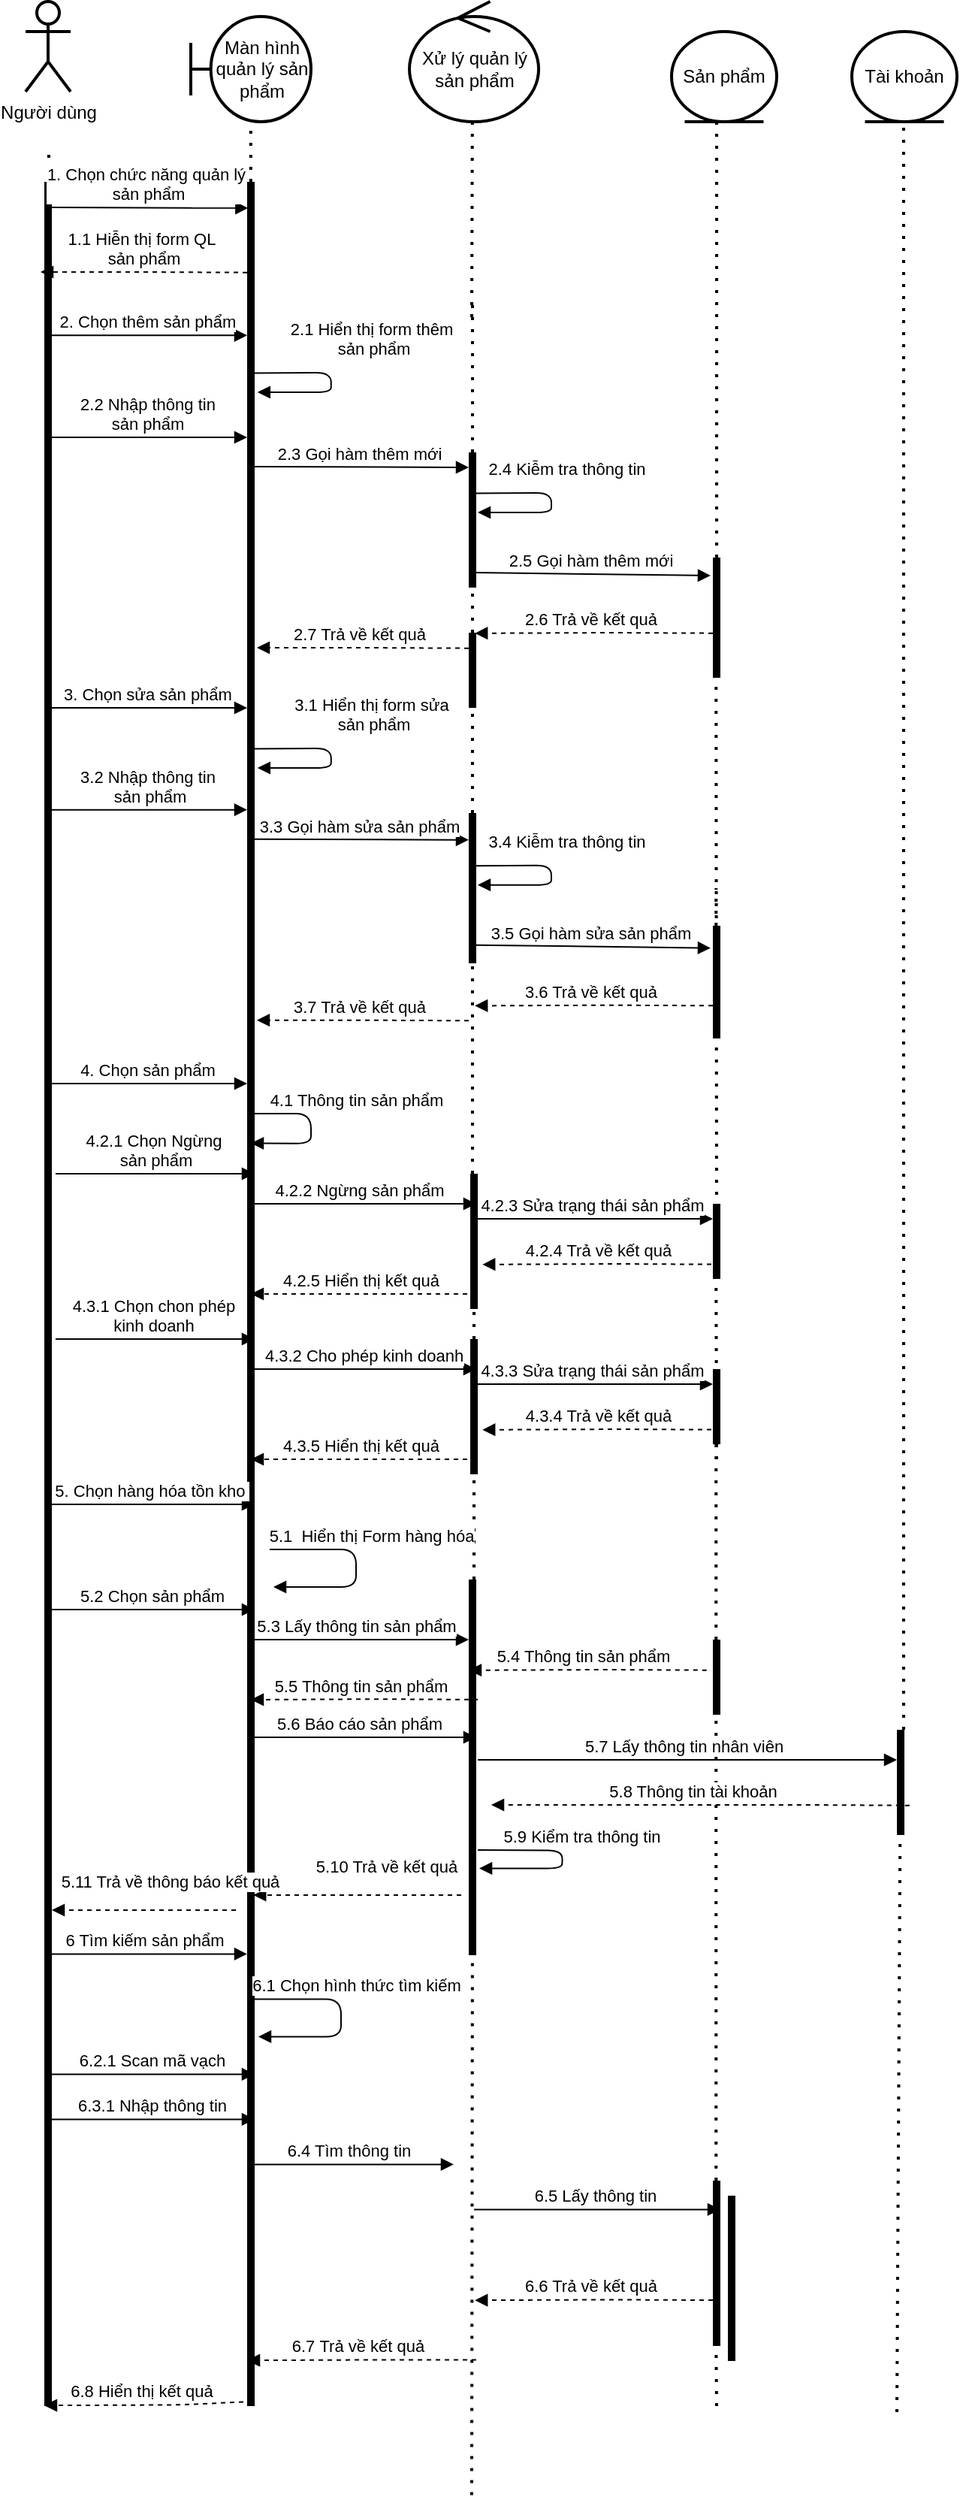 <mxfile version="13.9.9" type="device"><diagram id="kgpKYQtTHZ0yAKxKKP6v" name="Page-1"><mxGraphModel dx="1285" dy="582" grid="1" gridSize="10" guides="1" tooltips="1" connect="1" arrows="1" fold="1" page="1" pageScale="1" pageWidth="850" pageHeight="1100" math="0" shadow="0"><root><mxCell id="0"/><mxCell id="1" parent="0"/><mxCell id="KuErYahvz17H6Pw8q5RD-15" value="" style="endArrow=none;dashed=1;html=1;dashPattern=1 3;strokeWidth=2;" parent="1" source="KuErYahvz17H6Pw8q5RD-29" edge="1"><mxGeometry width="50" height="50" relative="1" as="geometry"><mxPoint x="106" y="480" as="sourcePoint"/><mxPoint x="105.5" y="180" as="targetPoint"/></mxGeometry></mxCell><mxCell id="KuErYahvz17H6Pw8q5RD-24" value="Người dùng" style="shape=umlActor;verticalLabelPosition=bottom;verticalAlign=top;html=1;strokeWidth=2;fillColor=none;gradientColor=none;" parent="1" vertex="1"><mxGeometry x="90" y="80" width="30" height="60" as="geometry"/></mxCell><mxCell id="KuErYahvz17H6Pw8q5RD-26" value="Màn hình quản lý sản phẩm" style="shape=umlBoundary;whiteSpace=wrap;html=1;strokeWidth=2;fillColor=none;gradientColor=none;" parent="1" vertex="1"><mxGeometry x="200" y="90" width="80" height="70" as="geometry"/></mxCell><mxCell id="KuErYahvz17H6Pw8q5RD-27" value="Sản phẩm" style="ellipse;shape=umlEntity;whiteSpace=wrap;html=1;strokeWidth=2;fillColor=none;gradientColor=none;" parent="1" vertex="1"><mxGeometry x="520" y="100" width="70" height="60" as="geometry"/></mxCell><mxCell id="KuErYahvz17H6Pw8q5RD-29" value="" style="html=1;points=[];perimeter=orthogonalPerimeter;fillColor=#000000;strokeColor=none;" parent="1" vertex="1"><mxGeometry x="102.5" y="200" width="5" height="1480" as="geometry"/></mxCell><mxCell id="KuErYahvz17H6Pw8q5RD-30" value="" style="endArrow=none;dashed=1;html=1;dashPattern=1 3;strokeWidth=2;" parent="1" edge="1"><mxGeometry width="50" height="50" relative="1" as="geometry"><mxPoint x="106" y="1379.2" as="sourcePoint"/><mxPoint x="106" y="1469.2" as="targetPoint"/></mxGeometry></mxCell><mxCell id="KuErYahvz17H6Pw8q5RD-31" value="" style="endArrow=none;dashed=1;html=1;dashPattern=1 3;strokeWidth=2;entryX=0.499;entryY=1.005;entryDx=0;entryDy=0;entryPerimeter=0;" parent="1" source="KuErYahvz17H6Pw8q5RD-38" target="KuErYahvz17H6Pw8q5RD-26" edge="1"><mxGeometry width="50" height="50" relative="1" as="geometry"><mxPoint x="239.57" y="500" as="sourcePoint"/><mxPoint x="239.57" y="460" as="targetPoint"/></mxGeometry></mxCell><mxCell id="KuErYahvz17H6Pw8q5RD-32" value="" style="endArrow=none;dashed=1;html=1;dashPattern=1 3;strokeWidth=2;entryX=0.499;entryY=1.005;entryDx=0;entryDy=0;entryPerimeter=0;" parent="1" edge="1"><mxGeometry width="50" height="50" relative="1" as="geometry"><mxPoint x="387" y="290" as="sourcePoint"/><mxPoint x="387.42" y="160.0" as="targetPoint"/></mxGeometry></mxCell><mxCell id="KuErYahvz17H6Pw8q5RD-34" value="1. Chọn chức năng quản lý&lt;br&gt;&amp;nbsp;sản phẩm" style="html=1;verticalAlign=bottom;endArrow=block;entryX=0.135;entryY=0.083;entryDx=0;entryDy=0;entryPerimeter=0;" parent="1" edge="1"><mxGeometry x="-0.043" width="80" relative="1" as="geometry"><mxPoint x="107.5" y="217" as="sourcePoint"/><mxPoint x="238.175" y="217.45" as="targetPoint"/><mxPoint as="offset"/></mxGeometry></mxCell><mxCell id="KuErYahvz17H6Pw8q5RD-38" value="" style="html=1;points=[];perimeter=orthogonalPerimeter;fillColor=#000000;strokeColor=none;" parent="1" vertex="1"><mxGeometry x="237.5" y="200" width="5" height="150" as="geometry"/></mxCell><mxCell id="KuErYahvz17H6Pw8q5RD-42" value="" style="endArrow=none;dashed=1;html=1;dashPattern=1 3;strokeWidth=2;entryX=0.499;entryY=1.005;entryDx=0;entryDy=0;entryPerimeter=0;" parent="1" source="KuErYahvz17H6Pw8q5RD-53" target="KuErYahvz17H6Pw8q5RD-38" edge="1"><mxGeometry width="50" height="50" relative="1" as="geometry"><mxPoint x="239.57" y="500" as="sourcePoint"/><mxPoint x="239.92" y="160.35" as="targetPoint"/></mxGeometry></mxCell><mxCell id="KuErYahvz17H6Pw8q5RD-44" value="" style="endArrow=none;dashed=1;html=1;dashPattern=1 3;strokeWidth=2;entryX=0.499;entryY=1.005;entryDx=0;entryDy=0;entryPerimeter=0;" parent="1" source="KuErYahvz17H6Pw8q5RD-51" edge="1"><mxGeometry width="50" height="50" relative="1" as="geometry"><mxPoint x="387.07" y="499.65" as="sourcePoint"/><mxPoint x="387.495" y="280.3" as="targetPoint"/></mxGeometry></mxCell><mxCell id="KuErYahvz17H6Pw8q5RD-51" value="" style="html=1;points=[];perimeter=orthogonalPerimeter;fillColor=#000000;strokeColor=none;" parent="1" vertex="1"><mxGeometry x="385" y="380" width="5" height="90" as="geometry"/></mxCell><mxCell id="KuErYahvz17H6Pw8q5RD-52" value="" style="endArrow=none;dashed=1;html=1;dashPattern=1 3;strokeWidth=2;entryX=0.499;entryY=1.005;entryDx=0;entryDy=0;entryPerimeter=0;" parent="1" source="wgtEXya1xtebauaRYBD0-13" target="KuErYahvz17H6Pw8q5RD-51" edge="1"><mxGeometry width="50" height="50" relative="1" as="geometry"><mxPoint x="387" y="680" as="sourcePoint"/><mxPoint x="387.495" y="280.3" as="targetPoint"/></mxGeometry></mxCell><mxCell id="KuErYahvz17H6Pw8q5RD-53" value="" style="html=1;points=[];perimeter=orthogonalPerimeter;fillColor=#000000;strokeColor=none;" parent="1" vertex="1"><mxGeometry x="237.5" y="340" width="5" height="50" as="geometry"/></mxCell><mxCell id="KuErYahvz17H6Pw8q5RD-54" value="" style="endArrow=none;dashed=1;html=1;dashPattern=1 3;strokeWidth=2;entryX=0.499;entryY=1.005;entryDx=0;entryDy=0;entryPerimeter=0;" parent="1" source="KuErYahvz17H6Pw8q5RD-56" target="KuErYahvz17H6Pw8q5RD-53" edge="1"><mxGeometry width="50" height="50" relative="1" as="geometry"><mxPoint x="239.57" y="500" as="sourcePoint"/><mxPoint x="239.995" y="243.2" as="targetPoint"/></mxGeometry></mxCell><mxCell id="KuErYahvz17H6Pw8q5RD-56" value="" style="html=1;points=[];perimeter=orthogonalPerimeter;fillColor=#000000;strokeColor=none;" parent="1" vertex="1"><mxGeometry x="237.5" y="380" width="5" height="680" as="geometry"/></mxCell><mxCell id="KuErYahvz17H6Pw8q5RD-57" value="" style="endArrow=none;dashed=1;html=1;dashPattern=1 3;strokeWidth=2;entryX=0.499;entryY=1.005;entryDx=0;entryDy=0;entryPerimeter=0;" parent="1" source="wgtEXya1xtebauaRYBD0-58" target="KuErYahvz17H6Pw8q5RD-56" edge="1"><mxGeometry width="50" height="50" relative="1" as="geometry"><mxPoint x="240" y="1240" as="sourcePoint"/><mxPoint x="239.995" y="390.25" as="targetPoint"/></mxGeometry></mxCell><mxCell id="8QUqARp12zyPDNwchG8O-1" value="Xử lý quản lý sản phẩm" style="ellipse;shape=umlControl;whiteSpace=wrap;html=1;strokeWidth=2;fillColor=none;gradientColor=none;" parent="1" vertex="1"><mxGeometry x="345.51" y="80" width="86.02" height="80" as="geometry"/></mxCell><mxCell id="8QUqARp12zyPDNwchG8O-3" value="" style="endArrow=none;dashed=1;html=1;dashPattern=1 3;strokeWidth=2;entryX=0.429;entryY=1;entryDx=0;entryDy=0;entryPerimeter=0;" parent="1" source="wgtEXya1xtebauaRYBD0-10" target="KuErYahvz17H6Pw8q5RD-27" edge="1"><mxGeometry width="50" height="50" relative="1" as="geometry"><mxPoint x="550" y="360" as="sourcePoint"/><mxPoint x="554.92" y="160" as="targetPoint"/><Array as="points"/></mxGeometry></mxCell><mxCell id="8QUqARp12zyPDNwchG8O-24" value="" style="endArrow=none;dashed=1;html=1;dashPattern=1 3;strokeWidth=2;entryX=0.499;entryY=1.005;entryDx=0;entryDy=0;entryPerimeter=0;" parent="1" source="wgtEXya1xtebauaRYBD0-12" edge="1"><mxGeometry width="50" height="50" relative="1" as="geometry"><mxPoint x="387" y="1100" as="sourcePoint"/><mxPoint x="387.495" y="700.55" as="targetPoint"/></mxGeometry></mxCell><mxCell id="8QUqARp12zyPDNwchG8O-28" value="" style="endArrow=none;dashed=1;html=1;dashPattern=1 3;strokeWidth=2;entryX=0.429;entryY=1;entryDx=0;entryDy=0;entryPerimeter=0;" parent="1" source="wgtEXya1xtebauaRYBD0-41" edge="1"><mxGeometry width="50" height="50" relative="1" as="geometry"><mxPoint x="550" y="940" as="sourcePoint"/><mxPoint x="549.645" y="670.0" as="targetPoint"/><Array as="points"/></mxGeometry></mxCell><mxCell id="8QUqARp12zyPDNwchG8O-42" value="" style="endArrow=none;dashed=1;html=1;dashPattern=1 3;strokeWidth=2;entryX=0.429;entryY=1;entryDx=0;entryDy=0;entryPerimeter=0;" parent="1" source="wgtEXya1xtebauaRYBD0-48" edge="1"><mxGeometry width="50" height="50" relative="1" as="geometry"><mxPoint x="550" y="1050" as="sourcePoint"/><mxPoint x="549.645" y="880" as="targetPoint"/><Array as="points"/></mxGeometry></mxCell><mxCell id="8QUqARp12zyPDNwchG8O-52" value="" style="endArrow=none;dashed=1;html=1;dashPattern=1 3;strokeWidth=2;entryX=0.429;entryY=1;entryDx=0;entryDy=0;entryPerimeter=0;" parent="1" source="wgtEXya1xtebauaRYBD0-80" edge="1"><mxGeometry width="50" height="50" relative="1" as="geometry"><mxPoint x="550" y="1320" as="sourcePoint"/><mxPoint x="549.645" y="1030" as="targetPoint"/><Array as="points"/></mxGeometry></mxCell><mxCell id="wgtEXya1xtebauaRYBD0-1" value="1.1 Hiễn thị form QL&lt;br&gt;&amp;nbsp;sản phẩm" style="html=1;verticalAlign=bottom;endArrow=block;dashed=1;" parent="1" edge="1"><mxGeometry x="0.035" width="80" relative="1" as="geometry"><mxPoint x="237.5" y="260.34" as="sourcePoint"/><mxPoint x="100" y="260" as="targetPoint"/><Array as="points"><mxPoint x="170" y="260"/></Array><mxPoint as="offset"/></mxGeometry></mxCell><mxCell id="wgtEXya1xtebauaRYBD0-2" value="2. Chọn thêm sản phẩm" style="html=1;verticalAlign=bottom;endArrow=block;" parent="1" target="KuErYahvz17H6Pw8q5RD-38" edge="1"><mxGeometry x="-0.02" width="80" relative="1" as="geometry"><mxPoint x="107.5" y="302.16" as="sourcePoint"/><mxPoint x="243" y="300" as="targetPoint"/><mxPoint as="offset"/></mxGeometry></mxCell><mxCell id="wgtEXya1xtebauaRYBD0-5" value="2.2 Nhập thông tin &lt;br&gt;sản phẩm" style="html=1;verticalAlign=bottom;endArrow=block;" parent="1" edge="1"><mxGeometry x="-0.02" width="80" relative="1" as="geometry"><mxPoint x="107.5" y="370.0" as="sourcePoint"/><mxPoint x="237.5" y="370.0" as="targetPoint"/><mxPoint as="offset"/></mxGeometry></mxCell><mxCell id="wgtEXya1xtebauaRYBD0-6" value="2.3 Gọi hàm thêm mới" style="html=1;verticalAlign=bottom;endArrow=block;exitX=0.941;exitY=0.014;exitDx=0;exitDy=0;exitPerimeter=0;" parent="1" source="KuErYahvz17H6Pw8q5RD-56" edge="1"><mxGeometry x="-0.02" width="80" relative="1" as="geometry"><mxPoint x="255" y="390.0" as="sourcePoint"/><mxPoint x="385" y="390.0" as="targetPoint"/><mxPoint as="offset"/></mxGeometry></mxCell><mxCell id="wgtEXya1xtebauaRYBD0-7" value="2.4 Kiễm tra thông tin" style="html=1;verticalAlign=bottom;endArrow=block;exitX=0.821;exitY=0.303;exitDx=0;exitDy=0;exitPerimeter=0;" parent="1" source="KuErYahvz17H6Pw8q5RD-51" edge="1"><mxGeometry x="-0.098" y="12" width="80" relative="1" as="geometry"><mxPoint x="391.025" y="394.66" as="sourcePoint"/><mxPoint x="391" y="420" as="targetPoint"/><mxPoint x="-2" y="-7" as="offset"/><Array as="points"><mxPoint x="440" y="407"/><mxPoint x="440" y="420"/></Array></mxGeometry></mxCell><mxCell id="wgtEXya1xtebauaRYBD0-8" value="2.5 Gọi hàm thêm mới" style="html=1;verticalAlign=bottom;endArrow=block;exitX=0.941;exitY=0.014;exitDx=0;exitDy=0;exitPerimeter=0;" parent="1" edge="1"><mxGeometry x="-0.02" width="80" relative="1" as="geometry"><mxPoint x="390.005" y="460" as="sourcePoint"/><mxPoint x="546" y="462" as="targetPoint"/><mxPoint as="offset"/></mxGeometry></mxCell><mxCell id="wgtEXya1xtebauaRYBD0-10" value="" style="html=1;points=[];perimeter=orthogonalPerimeter;fillColor=#000000;strokeColor=none;" parent="1" vertex="1"><mxGeometry x="547.5" y="450" width="5" height="80" as="geometry"/></mxCell><mxCell id="wgtEXya1xtebauaRYBD0-11" value="" style="endArrow=none;dashed=1;html=1;dashPattern=1 3;strokeWidth=2;entryX=0.429;entryY=1;entryDx=0;entryDy=0;entryPerimeter=0;" parent="1" target="wgtEXya1xtebauaRYBD0-10" edge="1"><mxGeometry width="50" height="50" relative="1" as="geometry"><mxPoint x="550" y="890" as="sourcePoint"/><mxPoint x="550.03" y="160" as="targetPoint"/><Array as="points"/></mxGeometry></mxCell><mxCell id="wgtEXya1xtebauaRYBD0-13" value="" style="html=1;points=[];perimeter=orthogonalPerimeter;fillColor=#000000;strokeColor=none;" parent="1" vertex="1"><mxGeometry x="385" y="500" width="5" height="50" as="geometry"/></mxCell><mxCell id="wgtEXya1xtebauaRYBD0-14" value="" style="endArrow=none;dashed=1;html=1;dashPattern=1 3;strokeWidth=2;entryX=0.499;entryY=1.005;entryDx=0;entryDy=0;entryPerimeter=0;" parent="1" source="wgtEXya1xtebauaRYBD0-38" target="wgtEXya1xtebauaRYBD0-13" edge="1"><mxGeometry width="50" height="50" relative="1" as="geometry"><mxPoint x="387" y="710" as="sourcePoint"/><mxPoint x="387.495" y="470.45" as="targetPoint"/></mxGeometry></mxCell><mxCell id="wgtEXya1xtebauaRYBD0-17" value="2.6 Trả về kết quả" style="html=1;verticalAlign=bottom;endArrow=block;dashed=1;entryX=0.821;entryY=0.008;entryDx=0;entryDy=0;entryPerimeter=0;" parent="1" target="wgtEXya1xtebauaRYBD0-13" edge="1"><mxGeometry x="0.035" width="80" relative="1" as="geometry"><mxPoint x="547.5" y="500.34" as="sourcePoint"/><mxPoint x="410" y="500" as="targetPoint"/><Array as="points"><mxPoint x="480" y="500"/></Array><mxPoint as="offset"/></mxGeometry></mxCell><mxCell id="wgtEXya1xtebauaRYBD0-18" value="2.7 Trả về kết quả" style="html=1;verticalAlign=bottom;endArrow=block;dashed=1;" parent="1" edge="1"><mxGeometry x="0.035" width="80" relative="1" as="geometry"><mxPoint x="385" y="510.34" as="sourcePoint"/><mxPoint x="243.98" y="510" as="targetPoint"/><Array as="points"><mxPoint x="317.5" y="510"/></Array><mxPoint as="offset"/></mxGeometry></mxCell><mxCell id="wgtEXya1xtebauaRYBD0-19" value="3. Chọn sửa sản phẩm" style="html=1;verticalAlign=bottom;endArrow=block;" parent="1" edge="1"><mxGeometry x="-0.02" width="80" relative="1" as="geometry"><mxPoint x="107.5" y="550.0" as="sourcePoint"/><mxPoint x="237.5" y="550.0" as="targetPoint"/><mxPoint as="offset"/></mxGeometry></mxCell><mxCell id="wgtEXya1xtebauaRYBD0-21" value="3.2 Nhập thông tin&lt;br&gt;&amp;nbsp;sản phẩm" style="html=1;verticalAlign=bottom;endArrow=block;" parent="1" edge="1"><mxGeometry x="-0.02" width="80" relative="1" as="geometry"><mxPoint x="107.5" y="617.84" as="sourcePoint"/><mxPoint x="237.5" y="617.84" as="targetPoint"/><mxPoint as="offset"/></mxGeometry></mxCell><mxCell id="wgtEXya1xtebauaRYBD0-22" value="3.3 Gọi hàm sửa sản phẩm" style="html=1;verticalAlign=bottom;endArrow=block;exitX=0.941;exitY=0.014;exitDx=0;exitDy=0;exitPerimeter=0;" parent="1" edge="1"><mxGeometry x="-0.02" width="80" relative="1" as="geometry"><mxPoint x="242.205" y="637.36" as="sourcePoint"/><mxPoint x="385" y="637.84" as="targetPoint"/><mxPoint as="offset"/></mxGeometry></mxCell><mxCell id="wgtEXya1xtebauaRYBD0-23" value="3.4 Kiễm tra thông tin" style="html=1;verticalAlign=bottom;endArrow=block;exitX=0.821;exitY=0.303;exitDx=0;exitDy=0;exitPerimeter=0;" parent="1" edge="1"><mxGeometry x="-0.098" y="12" width="80" relative="1" as="geometry"><mxPoint x="389.105" y="655.11" as="sourcePoint"/><mxPoint x="391" y="667.84" as="targetPoint"/><mxPoint x="-2" y="-7" as="offset"/><Array as="points"><mxPoint x="440" y="654.84"/><mxPoint x="440" y="667.84"/></Array></mxGeometry></mxCell><mxCell id="wgtEXya1xtebauaRYBD0-24" value="3.5 Gọi hàm sửa sản phẩm" style="html=1;verticalAlign=bottom;endArrow=block;exitX=0.941;exitY=0.014;exitDx=0;exitDy=0;exitPerimeter=0;" parent="1" edge="1"><mxGeometry x="-0.02" width="80" relative="1" as="geometry"><mxPoint x="390.005" y="707.84" as="sourcePoint"/><mxPoint x="546" y="709.84" as="targetPoint"/><mxPoint as="offset"/></mxGeometry></mxCell><mxCell id="wgtEXya1xtebauaRYBD0-25" value="3.6 Trả về kết quả" style="html=1;verticalAlign=bottom;endArrow=block;dashed=1;entryX=0.821;entryY=0.008;entryDx=0;entryDy=0;entryPerimeter=0;" parent="1" edge="1"><mxGeometry x="0.035" width="80" relative="1" as="geometry"><mxPoint x="547.5" y="748.18" as="sourcePoint"/><mxPoint x="389.105" y="748.24" as="targetPoint"/><Array as="points"><mxPoint x="480" y="747.84"/></Array><mxPoint as="offset"/></mxGeometry></mxCell><mxCell id="wgtEXya1xtebauaRYBD0-26" value="3.7 Trả về kết quả" style="html=1;verticalAlign=bottom;endArrow=block;dashed=1;" parent="1" edge="1"><mxGeometry x="0.035" width="80" relative="1" as="geometry"><mxPoint x="385" y="758.18" as="sourcePoint"/><mxPoint x="243.98" y="757.84" as="targetPoint"/><Array as="points"><mxPoint x="317.5" y="757.84"/></Array><mxPoint as="offset"/></mxGeometry></mxCell><mxCell id="wgtEXya1xtebauaRYBD0-27" value="4. Chọn sản phẩm" style="html=1;verticalAlign=bottom;endArrow=block;" parent="1" edge="1"><mxGeometry x="-0.02" width="80" relative="1" as="geometry"><mxPoint x="107.5" y="800.0" as="sourcePoint"/><mxPoint x="237.5" y="800.0" as="targetPoint"/><mxPoint as="offset"/></mxGeometry></mxCell><mxCell id="wgtEXya1xtebauaRYBD0-36" value="2.1 Hiển thị form thêm&lt;br&gt;&amp;nbsp;sản phẩm" style="html=1;verticalAlign=bottom;endArrow=block;exitX=0.821;exitY=0.303;exitDx=0;exitDy=0;exitPerimeter=0;" parent="1" edge="1"><mxGeometry x="-0.098" y="28" width="80" relative="1" as="geometry"><mxPoint x="242.495" y="327.27" as="sourcePoint"/><mxPoint x="244.39" y="340.0" as="targetPoint"/><mxPoint x="-1" y="-7" as="offset"/><Array as="points"><mxPoint x="293.39" y="327"/><mxPoint x="293.39" y="340"/></Array></mxGeometry></mxCell><mxCell id="wgtEXya1xtebauaRYBD0-37" value="3.1 Hiển thị form sửa&lt;br&gt;&amp;nbsp;sản phẩm" style="html=1;verticalAlign=bottom;endArrow=block;exitX=0.821;exitY=0.303;exitDx=0;exitDy=0;exitPerimeter=0;" parent="1" edge="1"><mxGeometry x="-0.098" y="28" width="80" relative="1" as="geometry"><mxPoint x="242.495" y="577.27" as="sourcePoint"/><mxPoint x="244.39" y="590.0" as="targetPoint"/><mxPoint x="-1" y="-7" as="offset"/><Array as="points"><mxPoint x="293.39" y="577"/><mxPoint x="293.39" y="590"/></Array></mxGeometry></mxCell><mxCell id="wgtEXya1xtebauaRYBD0-38" value="" style="html=1;points=[];perimeter=orthogonalPerimeter;fillColor=#000000;strokeColor=none;" parent="1" vertex="1"><mxGeometry x="385" y="620" width="5" height="100" as="geometry"/></mxCell><mxCell id="wgtEXya1xtebauaRYBD0-40" value="" style="endArrow=none;dashed=1;html=1;dashPattern=1 3;strokeWidth=2;entryX=0.499;entryY=1.005;entryDx=0;entryDy=0;entryPerimeter=0;" parent="1" target="wgtEXya1xtebauaRYBD0-38" edge="1"><mxGeometry width="50" height="50" relative="1" as="geometry"><mxPoint x="387" y="710" as="sourcePoint"/><mxPoint x="387.495" y="550.25" as="targetPoint"/></mxGeometry></mxCell><mxCell id="wgtEXya1xtebauaRYBD0-41" value="" style="html=1;points=[];perimeter=orthogonalPerimeter;fillColor=#000000;strokeColor=none;" parent="1" vertex="1"><mxGeometry x="547.5" y="695" width="5" height="75" as="geometry"/></mxCell><mxCell id="wgtEXya1xtebauaRYBD0-43" value="4.1 Thông tin sản phẩm" style="html=1;verticalAlign=bottom;endArrow=block;entryX=0.5;entryY=0.676;entryDx=0;entryDy=0;entryPerimeter=0;" parent="1" target="KuErYahvz17H6Pw8q5RD-56" edge="1"><mxGeometry x="-0.171" y="30" width="80" relative="1" as="geometry"><mxPoint x="237.5" y="820" as="sourcePoint"/><mxPoint x="280" y="860" as="targetPoint"/><mxPoint as="offset"/><Array as="points"><mxPoint x="280" y="820"/><mxPoint x="280" y="840"/></Array></mxGeometry></mxCell><mxCell id="wgtEXya1xtebauaRYBD0-45" value="4.3.2 Cho phép kinh doanh" style="html=1;verticalAlign=bottom;endArrow=block;" parent="1" edge="1"><mxGeometry x="-0.02" width="80" relative="1" as="geometry"><mxPoint x="242.5" y="990" as="sourcePoint"/><mxPoint x="390" y="990" as="targetPoint"/><mxPoint as="offset"/></mxGeometry></mxCell><mxCell id="wgtEXya1xtebauaRYBD0-46" value="4.2.2 Ngừng sản phẩm" style="html=1;verticalAlign=bottom;endArrow=block;" parent="1" edge="1"><mxGeometry x="-0.02" width="80" relative="1" as="geometry"><mxPoint x="237.5" y="880" as="sourcePoint"/><mxPoint x="390" y="880" as="targetPoint"/><mxPoint as="offset"/></mxGeometry></mxCell><mxCell id="wgtEXya1xtebauaRYBD0-12" value="" style="html=1;points=[];perimeter=orthogonalPerimeter;fillColor=#000000;strokeColor=none;" parent="1" vertex="1"><mxGeometry x="386.02" y="860" width="5" height="90" as="geometry"/></mxCell><mxCell id="wgtEXya1xtebauaRYBD0-47" value="" style="endArrow=none;dashed=1;html=1;dashPattern=1 3;strokeWidth=2;entryX=0.499;entryY=1.005;entryDx=0;entryDy=0;entryPerimeter=0;" parent="1" source="wgtEXya1xtebauaRYBD0-66" target="wgtEXya1xtebauaRYBD0-12" edge="1"><mxGeometry width="50" height="50" relative="1" as="geometry"><mxPoint x="389" y="1240" as="sourcePoint"/><mxPoint x="387.495" y="700.55" as="targetPoint"/></mxGeometry></mxCell><mxCell id="wgtEXya1xtebauaRYBD0-48" value="" style="html=1;points=[];perimeter=orthogonalPerimeter;fillColor=#000000;strokeColor=none;" parent="1" vertex="1"><mxGeometry x="547.5" y="880" width="5" height="50" as="geometry"/></mxCell><mxCell id="wgtEXya1xtebauaRYBD0-49" value="" style="endArrow=none;dashed=1;html=1;dashPattern=1 3;strokeWidth=2;entryX=0.429;entryY=1;entryDx=0;entryDy=0;entryPerimeter=0;" parent="1" target="wgtEXya1xtebauaRYBD0-48" edge="1"><mxGeometry width="50" height="50" relative="1" as="geometry"><mxPoint x="550" y="1050" as="sourcePoint"/><mxPoint x="549.645" y="880" as="targetPoint"/><Array as="points"/></mxGeometry></mxCell><mxCell id="wgtEXya1xtebauaRYBD0-50" value="4.2.3 Sửa trạng thái sản phẩm" style="html=1;verticalAlign=bottom;endArrow=block;" parent="1" target="wgtEXya1xtebauaRYBD0-48" edge="1"><mxGeometry x="-0.02" width="80" relative="1" as="geometry"><mxPoint x="390" y="890" as="sourcePoint"/><mxPoint x="542.5" y="890" as="targetPoint"/><mxPoint as="offset"/></mxGeometry></mxCell><mxCell id="wgtEXya1xtebauaRYBD0-51" value="4.2.4 Trả về kết quả" style="html=1;verticalAlign=bottom;endArrow=block;dashed=1;entryX=0.821;entryY=0.008;entryDx=0;entryDy=0;entryPerimeter=0;" parent="1" edge="1"><mxGeometry x="0.035" width="80" relative="1" as="geometry"><mxPoint x="552.5" y="920.34" as="sourcePoint"/><mxPoint x="394.105" y="920.4" as="targetPoint"/><Array as="points"><mxPoint x="485" y="920"/></Array><mxPoint as="offset"/></mxGeometry></mxCell><mxCell id="wgtEXya1xtebauaRYBD0-52" value="4.2.5 Hiển thị kết quả" style="html=1;verticalAlign=bottom;endArrow=block;dashed=1;" parent="1" edge="1"><mxGeometry x="0.035" width="80" relative="1" as="geometry"><mxPoint x="390" y="940" as="sourcePoint"/><mxPoint x="240" y="940" as="targetPoint"/><Array as="points"><mxPoint x="338.39" y="940"/></Array><mxPoint as="offset"/></mxGeometry></mxCell><mxCell id="wgtEXya1xtebauaRYBD0-53" value="" style="html=1;points=[];perimeter=orthogonalPerimeter;fillColor=#000000;strokeColor=none;" parent="1" vertex="1"><mxGeometry x="386.02" y="970" width="5" height="90" as="geometry"/></mxCell><mxCell id="wgtEXya1xtebauaRYBD0-54" value="" style="html=1;points=[];perimeter=orthogonalPerimeter;fillColor=#000000;strokeColor=none;" parent="1" vertex="1"><mxGeometry x="547.5" y="990" width="5" height="50" as="geometry"/></mxCell><mxCell id="wgtEXya1xtebauaRYBD0-55" value="4.3.3 Sửa trạng thái sản phẩm" style="html=1;verticalAlign=bottom;endArrow=block;" parent="1" target="wgtEXya1xtebauaRYBD0-54" edge="1"><mxGeometry x="-0.02" width="80" relative="1" as="geometry"><mxPoint x="390" y="1000" as="sourcePoint"/><mxPoint x="542.5" y="1000" as="targetPoint"/><mxPoint as="offset"/></mxGeometry></mxCell><mxCell id="wgtEXya1xtebauaRYBD0-56" value="4.3.4 Trả về kết quả" style="html=1;verticalAlign=bottom;endArrow=block;dashed=1;entryX=0.821;entryY=0.008;entryDx=0;entryDy=0;entryPerimeter=0;" parent="1" edge="1"><mxGeometry x="0.035" width="80" relative="1" as="geometry"><mxPoint x="552.5" y="1030.34" as="sourcePoint"/><mxPoint x="394.105" y="1030.4" as="targetPoint"/><Array as="points"><mxPoint x="485" y="1030"/></Array><mxPoint as="offset"/></mxGeometry></mxCell><mxCell id="wgtEXya1xtebauaRYBD0-57" value="4.3.5 Hiển thị kết quả" style="html=1;verticalAlign=bottom;endArrow=block;dashed=1;" parent="1" edge="1"><mxGeometry x="0.035" width="80" relative="1" as="geometry"><mxPoint x="390" y="1050" as="sourcePoint"/><mxPoint x="240" y="1050" as="targetPoint"/><Array as="points"><mxPoint x="338.39" y="1050"/></Array><mxPoint as="offset"/></mxGeometry></mxCell><mxCell id="wgtEXya1xtebauaRYBD0-58" value="" style="html=1;points=[];perimeter=orthogonalPerimeter;fillColor=#000000;strokeColor=none;" parent="1" vertex="1"><mxGeometry x="237.5" y="1060" width="5" height="620" as="geometry"/></mxCell><mxCell id="wgtEXya1xtebauaRYBD0-59" value="" style="endArrow=none;dashed=1;html=1;dashPattern=1 3;strokeWidth=2;" parent="1" edge="1"><mxGeometry width="50" height="50" relative="1" as="geometry"><mxPoint x="240" y="1379.2" as="sourcePoint"/><mxPoint x="240" y="1489.2" as="targetPoint"/></mxGeometry></mxCell><mxCell id="wgtEXya1xtebauaRYBD0-60" value="5. Chọn hàng hóa tồn kho&amp;nbsp;" style="html=1;verticalAlign=bottom;endArrow=block;" parent="1" edge="1"><mxGeometry x="-0.02" width="80" relative="1" as="geometry"><mxPoint x="107.5" y="1080" as="sourcePoint"/><mxPoint x="242.5" y="1080" as="targetPoint"/><mxPoint as="offset"/></mxGeometry></mxCell><mxCell id="wgtEXya1xtebauaRYBD0-61" value="4.2.1 Chọn Ngừng&lt;br&gt;&amp;nbsp;sản phẩm" style="html=1;verticalAlign=bottom;endArrow=block;" parent="1" edge="1"><mxGeometry x="-0.02" width="80" relative="1" as="geometry"><mxPoint x="110" y="860" as="sourcePoint"/><mxPoint x="242.5" y="860" as="targetPoint"/><mxPoint as="offset"/></mxGeometry></mxCell><mxCell id="wgtEXya1xtebauaRYBD0-62" value="4.3.1 Chọn chon phép &lt;br&gt;kinh doanh" style="html=1;verticalAlign=bottom;endArrow=block;" parent="1" edge="1"><mxGeometry x="-0.02" width="80" relative="1" as="geometry"><mxPoint x="110" y="970" as="sourcePoint"/><mxPoint x="242.5" y="970" as="targetPoint"/><mxPoint as="offset"/></mxGeometry></mxCell><mxCell id="wgtEXya1xtebauaRYBD0-64" value="6.1 Chọn hình thức tìm kiếm" style="html=1;verticalAlign=bottom;endArrow=block;" parent="1" edge="1"><mxGeometry x="-0.162" y="10" width="80" relative="1" as="geometry"><mxPoint x="242.5" y="1409.2" as="sourcePoint"/><mxPoint x="245" y="1434.2" as="targetPoint"/><mxPoint as="offset"/><Array as="points"><mxPoint x="300" y="1409.2"/><mxPoint x="300" y="1434.2"/></Array></mxGeometry></mxCell><mxCell id="wgtEXya1xtebauaRYBD0-65" value="5.6 Báo cáo sản phẩm" style="html=1;verticalAlign=bottom;endArrow=block;" parent="1" edge="1"><mxGeometry x="-0.02" width="80" relative="1" as="geometry"><mxPoint x="237.5" y="1235" as="sourcePoint"/><mxPoint x="390" y="1235" as="targetPoint"/><mxPoint as="offset"/></mxGeometry></mxCell><mxCell id="wgtEXya1xtebauaRYBD0-66" value="" style="html=1;points=[];perimeter=orthogonalPerimeter;fillColor=#000000;strokeColor=none;" parent="1" vertex="1"><mxGeometry x="385" y="1130" width="5" height="250" as="geometry"/></mxCell><mxCell id="wgtEXya1xtebauaRYBD0-67" value="" style="endArrow=none;dashed=1;html=1;dashPattern=1 3;strokeWidth=2;entryX=0.499;entryY=1.005;entryDx=0;entryDy=0;entryPerimeter=0;" parent="1" edge="1"><mxGeometry width="50" height="50" relative="1" as="geometry"><mxPoint x="387" y="1739.2" as="sourcePoint"/><mxPoint x="387.495" y="1350.0" as="targetPoint"/></mxGeometry></mxCell><mxCell id="wgtEXya1xtebauaRYBD0-70" value="5.2 Chọn sản phẩm" style="html=1;verticalAlign=bottom;endArrow=block;" parent="1" edge="1"><mxGeometry x="-0.02" width="80" relative="1" as="geometry"><mxPoint x="107.5" y="1150" as="sourcePoint"/><mxPoint x="242.5" y="1150" as="targetPoint"/><mxPoint as="offset"/></mxGeometry></mxCell><mxCell id="wgtEXya1xtebauaRYBD0-71" value="5.9 Kiểm tra thông tin" style="html=1;verticalAlign=bottom;endArrow=block;exitX=1.5;exitY=0.861;exitDx=0;exitDy=0;exitPerimeter=0;" parent="1" edge="1"><mxGeometry x="-0.085" y="12" width="80" relative="1" as="geometry"><mxPoint x="391.02" y="1310" as="sourcePoint"/><mxPoint x="392.04" y="1322.24" as="targetPoint"/><mxPoint y="-1" as="offset"/><Array as="points"><mxPoint x="447.52" y="1310.24"/><mxPoint x="447.04" y="1322.24"/></Array></mxGeometry></mxCell><mxCell id="wgtEXya1xtebauaRYBD0-77" value="5.3 Lấy thông tin sản phẩm" style="html=1;verticalAlign=bottom;endArrow=block;" parent="1" target="wgtEXya1xtebauaRYBD0-66" edge="1"><mxGeometry x="-0.02" width="80" relative="1" as="geometry"><mxPoint x="237.5" y="1170" as="sourcePoint"/><mxPoint x="372.5" y="1170" as="targetPoint"/><mxPoint as="offset"/></mxGeometry></mxCell><mxCell id="wgtEXya1xtebauaRYBD0-78" value="5.4 Thông tin sản phẩm" style="html=1;verticalAlign=bottom;endArrow=block;dashed=1;entryX=0.821;entryY=0.008;entryDx=0;entryDy=0;entryPerimeter=0;" parent="1" edge="1"><mxGeometry x="0.035" width="80" relative="1" as="geometry"><mxPoint x="543.39" y="1190.34" as="sourcePoint"/><mxPoint x="384.995" y="1190.4" as="targetPoint"/><Array as="points"><mxPoint x="475.89" y="1190"/></Array><mxPoint as="offset"/></mxGeometry></mxCell><mxCell id="wgtEXya1xtebauaRYBD0-79" value="5.5 Thông tin sản phẩm" style="html=1;verticalAlign=bottom;endArrow=block;dashed=1;" parent="1" edge="1"><mxGeometry x="0.035" width="80" relative="1" as="geometry"><mxPoint x="391.02" y="1209.92" as="sourcePoint"/><mxPoint x="240" y="1210" as="targetPoint"/><Array as="points"><mxPoint x="323.52" y="1209.58"/></Array><mxPoint as="offset"/></mxGeometry></mxCell><mxCell id="wgtEXya1xtebauaRYBD0-80" value="" style="html=1;points=[];perimeter=orthogonalPerimeter;fillColor=#000000;strokeColor=none;" parent="1" vertex="1"><mxGeometry x="547.5" y="1170" width="5" height="50" as="geometry"/></mxCell><mxCell id="wgtEXya1xtebauaRYBD0-81" value="" style="endArrow=none;dashed=1;html=1;dashPattern=1 3;strokeWidth=2;entryX=0.429;entryY=1;entryDx=0;entryDy=0;entryPerimeter=0;" parent="1" target="wgtEXya1xtebauaRYBD0-80" edge="1" source="sX_KFK53CpA-AYIxSf_H-11"><mxGeometry width="50" height="50" relative="1" as="geometry"><mxPoint x="550" y="1680" as="sourcePoint"/><mxPoint x="549.645" y="1030" as="targetPoint"/><Array as="points"/></mxGeometry></mxCell><mxCell id="UOqslRUG2vkoDvj-_AIf-3" value="6 Tìm kiếm sản phẩm" style="html=1;verticalAlign=bottom;endArrow=block;" parent="1" edge="1"><mxGeometry x="-0.02" width="80" relative="1" as="geometry"><mxPoint x="102.5" y="1379.2" as="sourcePoint"/><mxPoint x="237.5" y="1379.2" as="targetPoint"/><mxPoint as="offset"/></mxGeometry></mxCell><mxCell id="UOqslRUG2vkoDvj-_AIf-4" value="5.1&amp;nbsp; Hiển thị Form hàng hóa" style="html=1;verticalAlign=bottom;endArrow=block;" parent="1" edge="1"><mxGeometry x="-0.162" y="10" width="80" relative="1" as="geometry"><mxPoint x="252.5" y="1110" as="sourcePoint"/><mxPoint x="255" y="1135" as="targetPoint"/><mxPoint as="offset"/><Array as="points"><mxPoint x="310" y="1110"/><mxPoint x="310" y="1135"/></Array></mxGeometry></mxCell><mxCell id="UOqslRUG2vkoDvj-_AIf-5" value="6.2.1 Scan mã vạch" style="html=1;verticalAlign=bottom;endArrow=block;" parent="1" edge="1"><mxGeometry x="-0.02" width="80" relative="1" as="geometry"><mxPoint x="107.5" y="1459.2" as="sourcePoint"/><mxPoint x="242.5" y="1459.2" as="targetPoint"/><mxPoint as="offset"/></mxGeometry></mxCell><mxCell id="UOqslRUG2vkoDvj-_AIf-6" value="6.4 Tìm thông tin" style="html=1;verticalAlign=bottom;endArrow=block;" parent="1" edge="1"><mxGeometry x="-0.02" width="80" relative="1" as="geometry"><mxPoint x="237.5" y="1519.2" as="sourcePoint"/><mxPoint x="375" y="1519.2" as="targetPoint"/><mxPoint as="offset"/></mxGeometry></mxCell><mxCell id="UOqslRUG2vkoDvj-_AIf-7" value="6.5 Lấy thông tin" style="html=1;verticalAlign=bottom;endArrow=block;" parent="1" edge="1"><mxGeometry x="-0.02" width="80" relative="1" as="geometry"><mxPoint x="388.52" y="1549.2" as="sourcePoint"/><mxPoint x="552.5" y="1549.2" as="targetPoint"/><mxPoint as="offset"/></mxGeometry></mxCell><mxCell id="UOqslRUG2vkoDvj-_AIf-10" value="6.3.1 Nhập thông tin" style="html=1;verticalAlign=bottom;endArrow=block;" parent="1" edge="1"><mxGeometry x="-0.02" width="80" relative="1" as="geometry"><mxPoint x="107.5" y="1489.2" as="sourcePoint"/><mxPoint x="242.5" y="1489.2" as="targetPoint"/><mxPoint as="offset"/></mxGeometry></mxCell><mxCell id="UOqslRUG2vkoDvj-_AIf-12" value="6.6 Trả về kết quả" style="html=1;verticalAlign=bottom;endArrow=block;dashed=1;entryX=0.821;entryY=0.008;entryDx=0;entryDy=0;entryPerimeter=0;" parent="1" edge="1"><mxGeometry x="0.035" width="80" relative="1" as="geometry"><mxPoint x="547.5" y="1609.54" as="sourcePoint"/><mxPoint x="389.105" y="1609.6" as="targetPoint"/><Array as="points"><mxPoint x="480" y="1609.2"/></Array><mxPoint as="offset"/></mxGeometry></mxCell><mxCell id="UOqslRUG2vkoDvj-_AIf-13" value="6.7&amp;nbsp;Trả về kết quả" style="html=1;verticalAlign=bottom;endArrow=block;dashed=1;entryX=0.821;entryY=0.008;entryDx=0;entryDy=0;entryPerimeter=0;" parent="1" edge="1"><mxGeometry x="0.035" width="80" relative="1" as="geometry"><mxPoint x="390" y="1649.2" as="sourcePoint"/><mxPoint x="237.505" y="1649.6" as="targetPoint"/><Array as="points"><mxPoint x="328.4" y="1649.2"/></Array><mxPoint as="offset"/></mxGeometry></mxCell><mxCell id="UOqslRUG2vkoDvj-_AIf-14" value="6.8 Hiển thị kết quả" style="html=1;verticalAlign=bottom;endArrow=block;dashed=1;entryX=0.821;entryY=0.008;entryDx=0;entryDy=0;entryPerimeter=0;exitX=-0.5;exitY=0.9;exitDx=0;exitDy=0;exitPerimeter=0;" parent="1" edge="1"><mxGeometry x="0.035" width="80" relative="1" as="geometry"><mxPoint x="235" y="1677.2" as="sourcePoint"/><mxPoint x="102.495" y="1679.6" as="targetPoint"/><Array as="points"><mxPoint x="193.39" y="1679.2"/></Array><mxPoint as="offset"/></mxGeometry></mxCell><mxCell id="sX_KFK53CpA-AYIxSf_H-1" value="Tài khoản" style="ellipse;shape=umlEntity;whiteSpace=wrap;html=1;strokeWidth=2;fillColor=none;gradientColor=none;" vertex="1" parent="1"><mxGeometry x="640" y="100" width="70" height="60" as="geometry"/></mxCell><mxCell id="sX_KFK53CpA-AYIxSf_H-2" value="" style="endArrow=none;dashed=1;html=1;dashPattern=1 3;strokeWidth=2;entryX=0.429;entryY=1;entryDx=0;entryDy=0;entryPerimeter=0;" edge="1" parent="1" source="sX_KFK53CpA-AYIxSf_H-5"><mxGeometry width="50" height="50" relative="1" as="geometry"><mxPoint x="670" y="1684" as="sourcePoint"/><mxPoint x="674.5" y="160" as="targetPoint"/><Array as="points"/></mxGeometry></mxCell><mxCell id="sX_KFK53CpA-AYIxSf_H-3" value="5.7 Lấy thông tin nhân viên" style="html=1;verticalAlign=bottom;endArrow=block;" edge="1" parent="1"><mxGeometry x="-0.02" width="80" relative="1" as="geometry"><mxPoint x="391.02" y="1250" as="sourcePoint"/><mxPoint x="670" y="1250" as="targetPoint"/><mxPoint as="offset"/></mxGeometry></mxCell><mxCell id="sX_KFK53CpA-AYIxSf_H-4" value="5.8 Thông tin tài khoản" style="html=1;verticalAlign=bottom;endArrow=block;dashed=1;" edge="1" parent="1"><mxGeometry x="0.035" width="80" relative="1" as="geometry"><mxPoint x="678.4" y="1280.34" as="sourcePoint"/><mxPoint x="400" y="1280" as="targetPoint"/><Array as="points"><mxPoint x="610.9" y="1280"/></Array><mxPoint as="offset"/></mxGeometry></mxCell><mxCell id="sX_KFK53CpA-AYIxSf_H-5" value="" style="html=1;points=[];perimeter=orthogonalPerimeter;fillColor=#000000;strokeColor=none;" vertex="1" parent="1"><mxGeometry x="670" y="1230" width="5" height="70" as="geometry"/></mxCell><mxCell id="sX_KFK53CpA-AYIxSf_H-6" value="" style="endArrow=none;dashed=1;html=1;dashPattern=1 3;strokeWidth=2;entryX=0.429;entryY=1;entryDx=0;entryDy=0;entryPerimeter=0;" edge="1" parent="1" target="sX_KFK53CpA-AYIxSf_H-5"><mxGeometry width="50" height="50" relative="1" as="geometry"><mxPoint x="670" y="1684" as="sourcePoint"/><mxPoint x="674.5" y="160" as="targetPoint"/><Array as="points"/></mxGeometry></mxCell><mxCell id="sX_KFK53CpA-AYIxSf_H-7" value="5.10 Trả về kết quả" style="html=1;verticalAlign=bottom;endArrow=block;dashed=1;" edge="1" parent="1"><mxGeometry x="-0.278" y="-10" width="80" relative="1" as="geometry"><mxPoint x="380" y="1340" as="sourcePoint"/><mxPoint x="241.6" y="1340" as="targetPoint"/><Array as="points"/><mxPoint as="offset"/></mxGeometry></mxCell><mxCell id="sX_KFK53CpA-AYIxSf_H-10" value="5.11 Trả về thông báo kết quả" style="html=1;verticalAlign=bottom;endArrow=block;dashed=1;" edge="1" parent="1"><mxGeometry x="-0.278" y="-10" width="80" relative="1" as="geometry"><mxPoint x="230" y="1350" as="sourcePoint"/><mxPoint x="107.5" y="1350" as="targetPoint"/><Array as="points"/><mxPoint as="offset"/></mxGeometry></mxCell><mxCell id="sX_KFK53CpA-AYIxSf_H-11" value="" style="html=1;points=[];perimeter=orthogonalPerimeter;fillColor=#000000;strokeColor=none;" vertex="1" parent="1"><mxGeometry x="547.5" y="1530" width="5" height="110" as="geometry"/></mxCell><mxCell id="sX_KFK53CpA-AYIxSf_H-12" value="" style="endArrow=none;dashed=1;html=1;dashPattern=1 3;strokeWidth=2;entryX=0.429;entryY=1;entryDx=0;entryDy=0;entryPerimeter=0;" edge="1" parent="1" target="sX_KFK53CpA-AYIxSf_H-11"><mxGeometry width="50" height="50" relative="1" as="geometry"><mxPoint x="550" y="1680" as="sourcePoint"/><mxPoint x="549.645" y="1220" as="targetPoint"/><Array as="points"/></mxGeometry></mxCell><mxCell id="sX_KFK53CpA-AYIxSf_H-13" value="" style="html=1;points=[];perimeter=orthogonalPerimeter;fillColor=#000000;strokeColor=none;" vertex="1" parent="1"><mxGeometry x="557.5" y="1540" width="5" height="110" as="geometry"/></mxCell></root></mxGraphModel></diagram></mxfile>